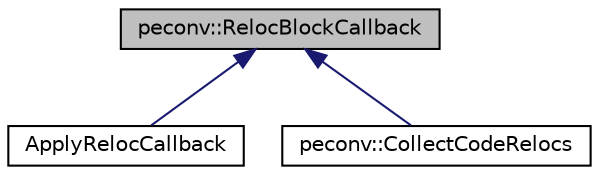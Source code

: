 digraph "peconv::RelocBlockCallback"
{
 // LATEX_PDF_SIZE
  edge [fontname="Helvetica",fontsize="10",labelfontname="Helvetica",labelfontsize="10"];
  node [fontname="Helvetica",fontsize="10",shape=record];
  Node1 [label="peconv::RelocBlockCallback",height=0.2,width=0.4,color="black", fillcolor="grey75", style="filled", fontcolor="black",tooltip=" "];
  Node1 -> Node2 [dir="back",color="midnightblue",fontsize="10",style="solid",fontname="Helvetica"];
  Node2 [label="ApplyRelocCallback",height=0.2,width=0.4,color="black", fillcolor="white", style="filled",URL="$class_apply_reloc_callback.html",tooltip=" "];
  Node1 -> Node3 [dir="back",color="midnightblue",fontsize="10",style="solid",fontname="Helvetica"];
  Node3 [label="peconv::CollectCodeRelocs",height=0.2,width=0.4,color="black", fillcolor="white", style="filled",URL="$classpeconv_1_1_collect_code_relocs.html",tooltip=" "];
}
